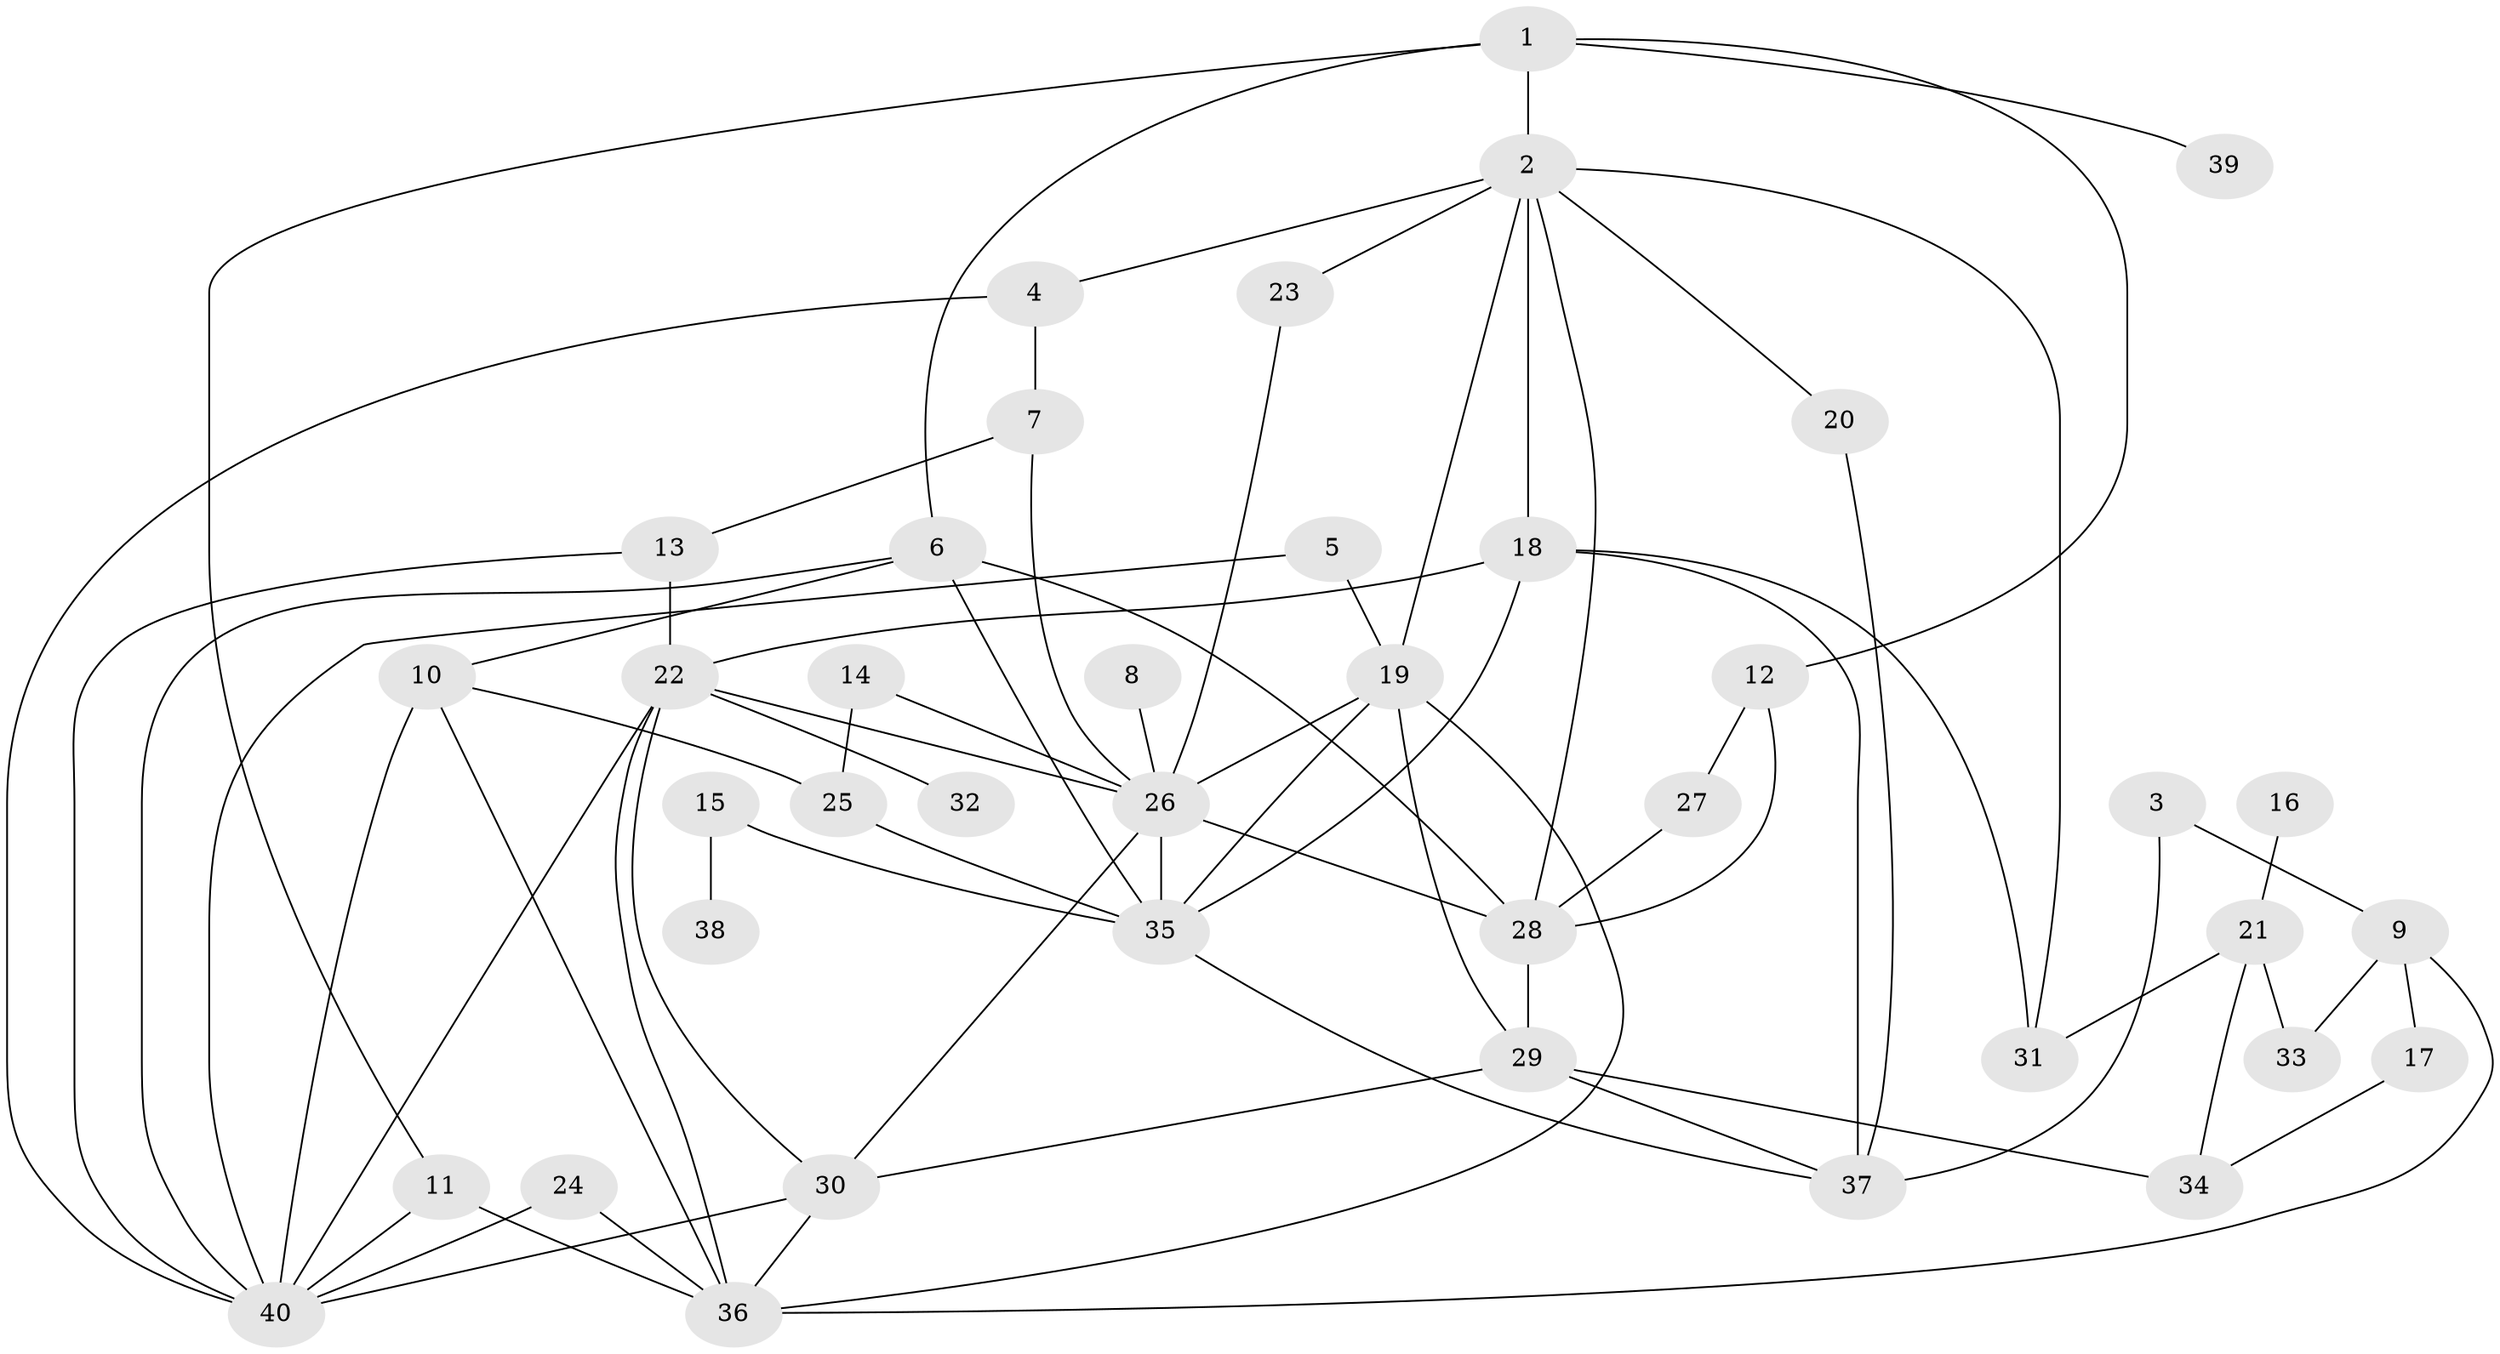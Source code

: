 // original degree distribution, {7: 0.025, 5: 0.0875, 4: 0.1125, 6: 0.05, 3: 0.275, 2: 0.2625, 1: 0.1875}
// Generated by graph-tools (version 1.1) at 2025/49/03/09/25 03:49:23]
// undirected, 40 vertices, 75 edges
graph export_dot {
graph [start="1"]
  node [color=gray90,style=filled];
  1;
  2;
  3;
  4;
  5;
  6;
  7;
  8;
  9;
  10;
  11;
  12;
  13;
  14;
  15;
  16;
  17;
  18;
  19;
  20;
  21;
  22;
  23;
  24;
  25;
  26;
  27;
  28;
  29;
  30;
  31;
  32;
  33;
  34;
  35;
  36;
  37;
  38;
  39;
  40;
  1 -- 2 [weight=1.0];
  1 -- 6 [weight=1.0];
  1 -- 11 [weight=1.0];
  1 -- 12 [weight=1.0];
  1 -- 39 [weight=1.0];
  2 -- 4 [weight=1.0];
  2 -- 18 [weight=1.0];
  2 -- 19 [weight=1.0];
  2 -- 20 [weight=1.0];
  2 -- 23 [weight=1.0];
  2 -- 28 [weight=1.0];
  2 -- 31 [weight=1.0];
  3 -- 9 [weight=1.0];
  3 -- 37 [weight=1.0];
  4 -- 7 [weight=1.0];
  4 -- 40 [weight=1.0];
  5 -- 19 [weight=1.0];
  5 -- 40 [weight=1.0];
  6 -- 10 [weight=1.0];
  6 -- 28 [weight=1.0];
  6 -- 35 [weight=1.0];
  6 -- 40 [weight=1.0];
  7 -- 13 [weight=1.0];
  7 -- 26 [weight=1.0];
  8 -- 26 [weight=1.0];
  9 -- 17 [weight=1.0];
  9 -- 33 [weight=1.0];
  9 -- 36 [weight=1.0];
  10 -- 25 [weight=1.0];
  10 -- 36 [weight=1.0];
  10 -- 40 [weight=1.0];
  11 -- 36 [weight=1.0];
  11 -- 40 [weight=1.0];
  12 -- 27 [weight=1.0];
  12 -- 28 [weight=1.0];
  13 -- 22 [weight=1.0];
  13 -- 40 [weight=1.0];
  14 -- 25 [weight=1.0];
  14 -- 26 [weight=1.0];
  15 -- 35 [weight=1.0];
  15 -- 38 [weight=1.0];
  16 -- 21 [weight=1.0];
  17 -- 34 [weight=1.0];
  18 -- 22 [weight=1.0];
  18 -- 31 [weight=1.0];
  18 -- 35 [weight=1.0];
  18 -- 37 [weight=1.0];
  19 -- 26 [weight=1.0];
  19 -- 29 [weight=1.0];
  19 -- 35 [weight=1.0];
  19 -- 36 [weight=1.0];
  20 -- 37 [weight=1.0];
  21 -- 31 [weight=1.0];
  21 -- 33 [weight=1.0];
  21 -- 34 [weight=1.0];
  22 -- 26 [weight=1.0];
  22 -- 30 [weight=1.0];
  22 -- 32 [weight=1.0];
  22 -- 36 [weight=1.0];
  22 -- 40 [weight=1.0];
  23 -- 26 [weight=1.0];
  24 -- 36 [weight=1.0];
  24 -- 40 [weight=1.0];
  25 -- 35 [weight=1.0];
  26 -- 28 [weight=1.0];
  26 -- 30 [weight=1.0];
  26 -- 35 [weight=2.0];
  27 -- 28 [weight=1.0];
  28 -- 29 [weight=1.0];
  29 -- 30 [weight=1.0];
  29 -- 34 [weight=1.0];
  29 -- 37 [weight=1.0];
  30 -- 36 [weight=1.0];
  30 -- 40 [weight=1.0];
  35 -- 37 [weight=1.0];
}
